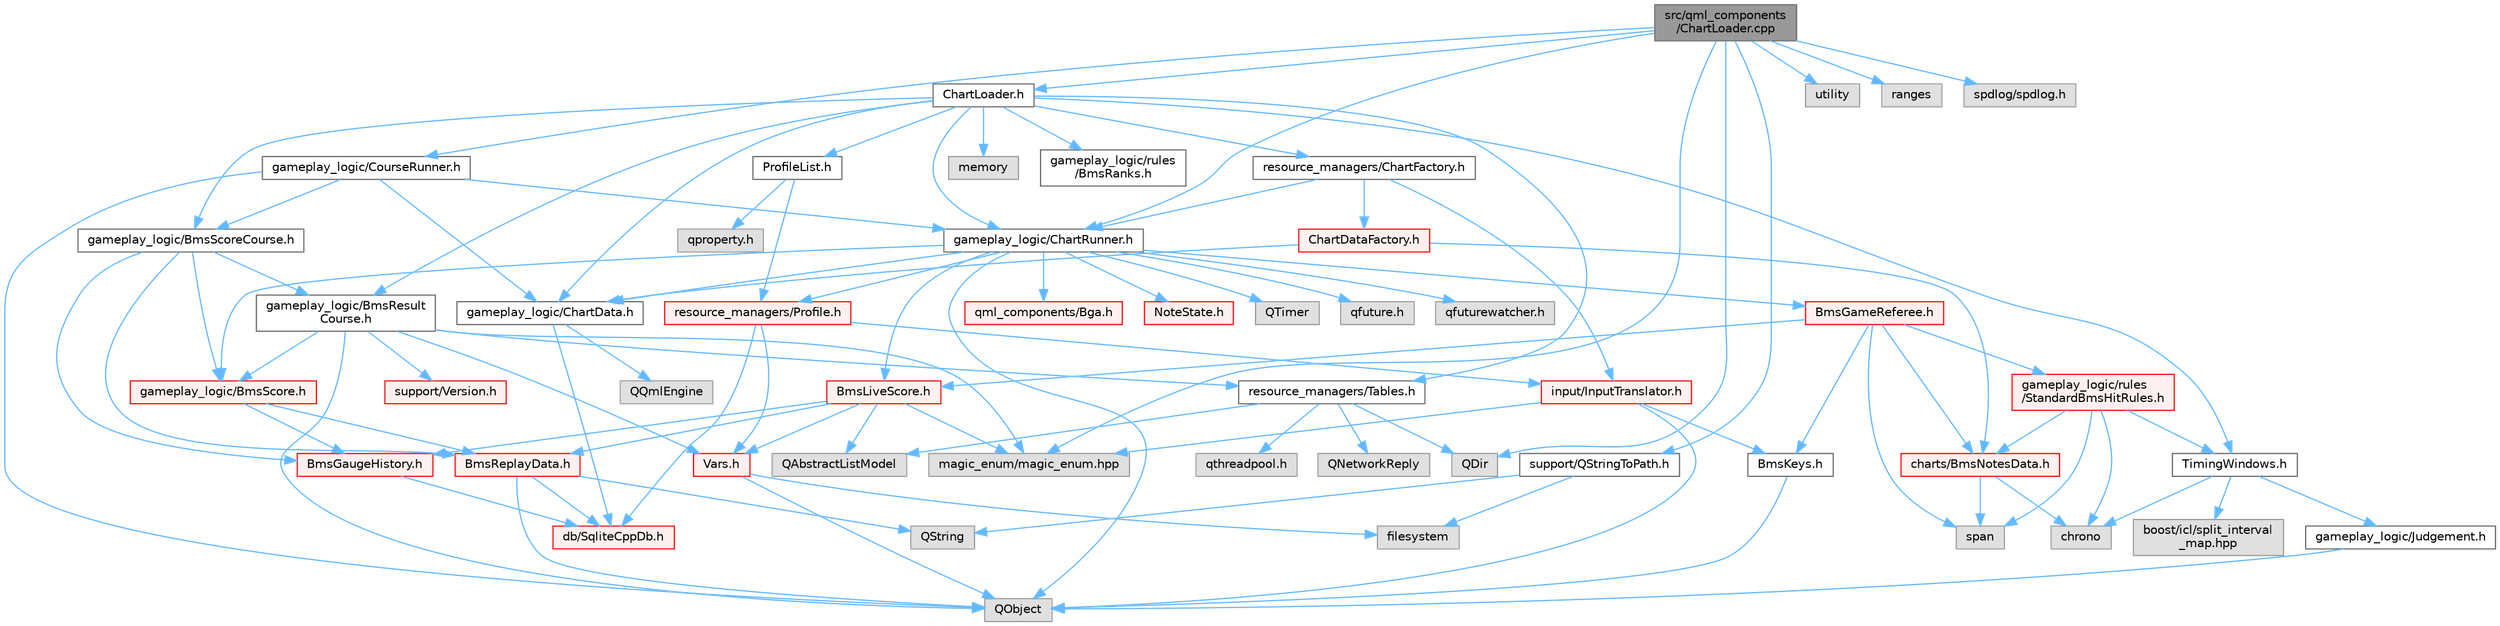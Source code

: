 digraph "src/qml_components/ChartLoader.cpp"
{
 // LATEX_PDF_SIZE
  bgcolor="transparent";
  edge [fontname=Helvetica,fontsize=10,labelfontname=Helvetica,labelfontsize=10];
  node [fontname=Helvetica,fontsize=10,shape=box,height=0.2,width=0.4];
  Node1 [id="Node000001",label="src/qml_components\l/ChartLoader.cpp",height=0.2,width=0.4,color="gray40", fillcolor="grey60", style="filled", fontcolor="black",tooltip=" "];
  Node1 -> Node2 [id="edge1_Node000001_Node000002",color="steelblue1",style="solid",tooltip=" "];
  Node2 [id="Node000002",label="ChartLoader.h",height=0.2,width=0.4,color="grey40", fillcolor="white", style="filled",URL="$ChartLoader_8h.html",tooltip=" "];
  Node2 -> Node3 [id="edge2_Node000002_Node000003",color="steelblue1",style="solid",tooltip=" "];
  Node3 [id="Node000003",label="ProfileList.h",height=0.2,width=0.4,color="grey40", fillcolor="white", style="filled",URL="$ProfileList_8h.html",tooltip=" "];
  Node3 -> Node4 [id="edge3_Node000003_Node000004",color="steelblue1",style="solid",tooltip=" "];
  Node4 [id="Node000004",label="resource_managers/Profile.h",height=0.2,width=0.4,color="red", fillcolor="#FFF0F0", style="filled",URL="$Profile_8h.html",tooltip=" "];
  Node4 -> Node5 [id="edge4_Node000004_Node000005",color="steelblue1",style="solid",tooltip=" "];
  Node5 [id="Node000005",label="Vars.h",height=0.2,width=0.4,color="red", fillcolor="#FFF0F0", style="filled",URL="$Vars_8h.html",tooltip=" "];
  Node5 -> Node9 [id="edge5_Node000005_Node000009",color="steelblue1",style="solid",tooltip=" "];
  Node9 [id="Node000009",label="QObject",height=0.2,width=0.4,color="grey60", fillcolor="#E0E0E0", style="filled",tooltip=" "];
  Node5 -> Node11 [id="edge6_Node000005_Node000011",color="steelblue1",style="solid",tooltip=" "];
  Node11 [id="Node000011",label="filesystem",height=0.2,width=0.4,color="grey60", fillcolor="#E0E0E0", style="filled",tooltip=" "];
  Node4 -> Node13 [id="edge7_Node000004_Node000013",color="steelblue1",style="solid",tooltip=" "];
  Node13 [id="Node000013",label="db/SqliteCppDb.h",height=0.2,width=0.4,color="red", fillcolor="#FFF0F0", style="filled",URL="$SqliteCppDb_8h.html",tooltip=" "];
  Node4 -> Node24 [id="edge8_Node000004_Node000024",color="steelblue1",style="solid",tooltip=" "];
  Node24 [id="Node000024",label="input/InputTranslator.h",height=0.2,width=0.4,color="red", fillcolor="#FFF0F0", style="filled",URL="$InputTranslator_8h.html",tooltip=" "];
  Node24 -> Node25 [id="edge9_Node000024_Node000025",color="steelblue1",style="solid",tooltip=" "];
  Node25 [id="Node000025",label="BmsKeys.h",height=0.2,width=0.4,color="grey40", fillcolor="white", style="filled",URL="$BmsKeys_8h.html",tooltip=" "];
  Node25 -> Node9 [id="edge10_Node000025_Node000009",color="steelblue1",style="solid",tooltip=" "];
  Node24 -> Node9 [id="edge11_Node000024_Node000009",color="steelblue1",style="solid",tooltip=" "];
  Node24 -> Node33 [id="edge12_Node000024_Node000033",color="steelblue1",style="solid",tooltip=" "];
  Node33 [id="Node000033",label="magic_enum/magic_enum.hpp",height=0.2,width=0.4,color="grey60", fillcolor="#E0E0E0", style="filled",tooltip=" "];
  Node3 -> Node53 [id="edge13_Node000003_Node000053",color="steelblue1",style="solid",tooltip=" "];
  Node53 [id="Node000053",label="qproperty.h",height=0.2,width=0.4,color="grey60", fillcolor="#E0E0E0", style="filled",tooltip=" "];
  Node2 -> Node54 [id="edge14_Node000002_Node000054",color="steelblue1",style="solid",tooltip=" "];
  Node54 [id="Node000054",label="gameplay_logic/BmsResult\lCourse.h",height=0.2,width=0.4,color="grey40", fillcolor="white", style="filled",URL="$BmsResultCourse_8h.html",tooltip=" "];
  Node54 -> Node36 [id="edge15_Node000054_Node000036",color="steelblue1",style="solid",tooltip=" "];
  Node36 [id="Node000036",label="gameplay_logic/BmsScore.h",height=0.2,width=0.4,color="red", fillcolor="#FFF0F0", style="filled",URL="$BmsScore_8h.html",tooltip=" "];
  Node36 -> Node37 [id="edge16_Node000036_Node000037",color="steelblue1",style="solid",tooltip=" "];
  Node37 [id="Node000037",label="BmsGaugeHistory.h",height=0.2,width=0.4,color="red", fillcolor="#FFF0F0", style="filled",URL="$BmsGaugeHistory_8h.html",tooltip=" "];
  Node37 -> Node13 [id="edge17_Node000037_Node000013",color="steelblue1",style="solid",tooltip=" "];
  Node36 -> Node43 [id="edge18_Node000036_Node000043",color="steelblue1",style="solid",tooltip=" "];
  Node43 [id="Node000043",label="BmsReplayData.h",height=0.2,width=0.4,color="red", fillcolor="#FFF0F0", style="filled",URL="$BmsReplayData_8h.html",tooltip=" "];
  Node43 -> Node13 [id="edge19_Node000043_Node000013",color="steelblue1",style="solid",tooltip=" "];
  Node43 -> Node9 [id="edge20_Node000043_Node000009",color="steelblue1",style="solid",tooltip=" "];
  Node43 -> Node47 [id="edge21_Node000043_Node000047",color="steelblue1",style="solid",tooltip=" "];
  Node47 [id="Node000047",label="QString",height=0.2,width=0.4,color="grey60", fillcolor="#E0E0E0", style="filled",tooltip=" "];
  Node54 -> Node48 [id="edge22_Node000054_Node000048",color="steelblue1",style="solid",tooltip=" "];
  Node48 [id="Node000048",label="resource_managers/Tables.h",height=0.2,width=0.4,color="grey40", fillcolor="white", style="filled",URL="$Tables_8h.html",tooltip=" "];
  Node48 -> Node49 [id="edge23_Node000048_Node000049",color="steelblue1",style="solid",tooltip=" "];
  Node49 [id="Node000049",label="QAbstractListModel",height=0.2,width=0.4,color="grey60", fillcolor="#E0E0E0", style="filled",tooltip=" "];
  Node48 -> Node50 [id="edge24_Node000048_Node000050",color="steelblue1",style="solid",tooltip=" "];
  Node50 [id="Node000050",label="QDir",height=0.2,width=0.4,color="grey60", fillcolor="#E0E0E0", style="filled",tooltip=" "];
  Node48 -> Node51 [id="edge25_Node000048_Node000051",color="steelblue1",style="solid",tooltip=" "];
  Node51 [id="Node000051",label="QNetworkReply",height=0.2,width=0.4,color="grey60", fillcolor="#E0E0E0", style="filled",tooltip=" "];
  Node48 -> Node52 [id="edge26_Node000048_Node000052",color="steelblue1",style="solid",tooltip=" "];
  Node52 [id="Node000052",label="qthreadpool.h",height=0.2,width=0.4,color="grey60", fillcolor="#E0E0E0", style="filled",tooltip=" "];
  Node54 -> Node41 [id="edge27_Node000054_Node000041",color="steelblue1",style="solid",tooltip=" "];
  Node41 [id="Node000041",label="support/Version.h",height=0.2,width=0.4,color="red", fillcolor="#FFF0F0", style="filled",URL="$Version_8h.html",tooltip=" "];
  Node54 -> Node5 [id="edge28_Node000054_Node000005",color="steelblue1",style="solid",tooltip=" "];
  Node54 -> Node9 [id="edge29_Node000054_Node000009",color="steelblue1",style="solid",tooltip=" "];
  Node54 -> Node33 [id="edge30_Node000054_Node000033",color="steelblue1",style="solid",tooltip=" "];
  Node2 -> Node55 [id="edge31_Node000002_Node000055",color="steelblue1",style="solid",tooltip=" "];
  Node55 [id="Node000055",label="gameplay_logic/BmsScoreCourse.h",height=0.2,width=0.4,color="grey40", fillcolor="white", style="filled",URL="$BmsScoreCourse_8h.html",tooltip=" "];
  Node55 -> Node54 [id="edge32_Node000055_Node000054",color="steelblue1",style="solid",tooltip=" "];
  Node55 -> Node37 [id="edge33_Node000055_Node000037",color="steelblue1",style="solid",tooltip=" "];
  Node55 -> Node43 [id="edge34_Node000055_Node000043",color="steelblue1",style="solid",tooltip=" "];
  Node55 -> Node36 [id="edge35_Node000055_Node000036",color="steelblue1",style="solid",tooltip=" "];
  Node2 -> Node56 [id="edge36_Node000002_Node000056",color="steelblue1",style="solid",tooltip=" "];
  Node56 [id="Node000056",label="memory",height=0.2,width=0.4,color="grey60", fillcolor="#E0E0E0", style="filled",tooltip=" "];
  Node2 -> Node57 [id="edge37_Node000002_Node000057",color="steelblue1",style="solid",tooltip=" "];
  Node57 [id="Node000057",label="gameplay_logic/ChartData.h",height=0.2,width=0.4,color="grey40", fillcolor="white", style="filled",URL="$ChartData_8h.html",tooltip=" "];
  Node57 -> Node58 [id="edge38_Node000057_Node000058",color="steelblue1",style="solid",tooltip=" "];
  Node58 [id="Node000058",label="QQmlEngine",height=0.2,width=0.4,color="grey60", fillcolor="#E0E0E0", style="filled",tooltip=" "];
  Node57 -> Node13 [id="edge39_Node000057_Node000013",color="steelblue1",style="solid",tooltip=" "];
  Node2 -> Node59 [id="edge40_Node000002_Node000059",color="steelblue1",style="solid",tooltip=" "];
  Node59 [id="Node000059",label="gameplay_logic/ChartRunner.h",height=0.2,width=0.4,color="grey40", fillcolor="white", style="filled",URL="$ChartRunner_8h.html",tooltip=" "];
  Node59 -> Node9 [id="edge41_Node000059_Node000009",color="steelblue1",style="solid",tooltip=" "];
  Node59 -> Node60 [id="edge42_Node000059_Node000060",color="steelblue1",style="solid",tooltip=" "];
  Node60 [id="Node000060",label="BmsGameReferee.h",height=0.2,width=0.4,color="red", fillcolor="#FFF0F0", style="filled",URL="$BmsGameReferee_8h.html",tooltip=" "];
  Node60 -> Node61 [id="edge43_Node000060_Node000061",color="steelblue1",style="solid",tooltip=" "];
  Node61 [id="Node000061",label="span",height=0.2,width=0.4,color="grey60", fillcolor="#E0E0E0", style="filled",tooltip=" "];
  Node60 -> Node62 [id="edge44_Node000060_Node000062",color="steelblue1",style="solid",tooltip=" "];
  Node62 [id="Node000062",label="charts/BmsNotesData.h",height=0.2,width=0.4,color="red", fillcolor="#FFF0F0", style="filled",URL="$BmsNotesData_8h.html",tooltip=" "];
  Node62 -> Node63 [id="edge45_Node000062_Node000063",color="steelblue1",style="solid",tooltip=" "];
  Node63 [id="Node000063",label="chrono",height=0.2,width=0.4,color="grey60", fillcolor="#E0E0E0", style="filled",tooltip=" "];
  Node62 -> Node61 [id="edge46_Node000062_Node000061",color="steelblue1",style="solid",tooltip=" "];
  Node60 -> Node25 [id="edge47_Node000060_Node000025",color="steelblue1",style="solid",tooltip=" "];
  Node60 -> Node70 [id="edge48_Node000060_Node000070",color="steelblue1",style="solid",tooltip=" "];
  Node70 [id="Node000070",label="BmsLiveScore.h",height=0.2,width=0.4,color="red", fillcolor="#FFF0F0", style="filled",URL="$BmsLiveScore_8h.html",tooltip=" "];
  Node70 -> Node33 [id="edge49_Node000070_Node000033",color="steelblue1",style="solid",tooltip=" "];
  Node70 -> Node37 [id="edge50_Node000070_Node000037",color="steelblue1",style="solid",tooltip=" "];
  Node70 -> Node43 [id="edge51_Node000070_Node000043",color="steelblue1",style="solid",tooltip=" "];
  Node70 -> Node5 [id="edge52_Node000070_Node000005",color="steelblue1",style="solid",tooltip=" "];
  Node70 -> Node49 [id="edge53_Node000070_Node000049",color="steelblue1",style="solid",tooltip=" "];
  Node60 -> Node72 [id="edge54_Node000060_Node000072",color="steelblue1",style="solid",tooltip=" "];
  Node72 [id="Node000072",label="gameplay_logic/rules\l/StandardBmsHitRules.h",height=0.2,width=0.4,color="red", fillcolor="#FFF0F0", style="filled",URL="$StandardBmsHitRules_8h.html",tooltip=" "];
  Node72 -> Node62 [id="edge55_Node000072_Node000062",color="steelblue1",style="solid",tooltip=" "];
  Node72 -> Node73 [id="edge56_Node000072_Node000073",color="steelblue1",style="solid",tooltip=" "];
  Node73 [id="Node000073",label="TimingWindows.h",height=0.2,width=0.4,color="grey40", fillcolor="white", style="filled",URL="$TimingWindows_8h.html",tooltip=" "];
  Node73 -> Node63 [id="edge57_Node000073_Node000063",color="steelblue1",style="solid",tooltip=" "];
  Node73 -> Node74 [id="edge58_Node000073_Node000074",color="steelblue1",style="solid",tooltip=" "];
  Node74 [id="Node000074",label="boost/icl/split_interval\l_map.hpp",height=0.2,width=0.4,color="grey60", fillcolor="#E0E0E0", style="filled",tooltip=" "];
  Node73 -> Node39 [id="edge59_Node000073_Node000039",color="steelblue1",style="solid",tooltip=" "];
  Node39 [id="Node000039",label="gameplay_logic/Judgement.h",height=0.2,width=0.4,color="grey40", fillcolor="white", style="filled",URL="$Judgement_8h.html",tooltip=" "];
  Node39 -> Node9 [id="edge60_Node000039_Node000009",color="steelblue1",style="solid",tooltip=" "];
  Node72 -> Node61 [id="edge61_Node000072_Node000061",color="steelblue1",style="solid",tooltip=" "];
  Node72 -> Node63 [id="edge62_Node000072_Node000063",color="steelblue1",style="solid",tooltip=" "];
  Node59 -> Node57 [id="edge63_Node000059_Node000057",color="steelblue1",style="solid",tooltip=" "];
  Node59 -> Node36 [id="edge64_Node000059_Node000036",color="steelblue1",style="solid",tooltip=" "];
  Node59 -> Node70 [id="edge65_Node000059_Node000070",color="steelblue1",style="solid",tooltip=" "];
  Node59 -> Node4 [id="edge66_Node000059_Node000004",color="steelblue1",style="solid",tooltip=" "];
  Node59 -> Node78 [id="edge67_Node000059_Node000078",color="steelblue1",style="solid",tooltip=" "];
  Node78 [id="Node000078",label="qml_components/Bga.h",height=0.2,width=0.4,color="red", fillcolor="#FFF0F0", style="filled",URL="$Bga_8h.html",tooltip=" "];
  Node59 -> Node84 [id="edge68_Node000059_Node000084",color="steelblue1",style="solid",tooltip=" "];
  Node84 [id="Node000084",label="NoteState.h",height=0.2,width=0.4,color="red", fillcolor="#FFF0F0", style="filled",URL="$NoteState_8h.html",tooltip=" "];
  Node59 -> Node27 [id="edge69_Node000059_Node000027",color="steelblue1",style="solid",tooltip=" "];
  Node27 [id="Node000027",label="QTimer",height=0.2,width=0.4,color="grey60", fillcolor="#E0E0E0", style="filled",tooltip=" "];
  Node59 -> Node89 [id="edge70_Node000059_Node000089",color="steelblue1",style="solid",tooltip=" "];
  Node89 [id="Node000089",label="qfuture.h",height=0.2,width=0.4,color="grey60", fillcolor="#E0E0E0", style="filled",tooltip=" "];
  Node59 -> Node90 [id="edge71_Node000059_Node000090",color="steelblue1",style="solid",tooltip=" "];
  Node90 [id="Node000090",label="qfuturewatcher.h",height=0.2,width=0.4,color="grey60", fillcolor="#E0E0E0", style="filled",tooltip=" "];
  Node2 -> Node91 [id="edge72_Node000002_Node000091",color="steelblue1",style="solid",tooltip=" "];
  Node91 [id="Node000091",label="resource_managers/ChartFactory.h",height=0.2,width=0.4,color="grey40", fillcolor="white", style="filled",URL="$ChartFactory_8h.html",tooltip=" "];
  Node91 -> Node92 [id="edge73_Node000091_Node000092",color="steelblue1",style="solid",tooltip=" "];
  Node92 [id="Node000092",label="ChartDataFactory.h",height=0.2,width=0.4,color="red", fillcolor="#FFF0F0", style="filled",URL="$ChartDataFactory_8h.html",tooltip=" "];
  Node92 -> Node57 [id="edge74_Node000092_Node000057",color="steelblue1",style="solid",tooltip=" "];
  Node92 -> Node62 [id="edge75_Node000092_Node000062",color="steelblue1",style="solid",tooltip=" "];
  Node91 -> Node59 [id="edge76_Node000091_Node000059",color="steelblue1",style="solid",tooltip=" "];
  Node91 -> Node24 [id="edge77_Node000091_Node000024",color="steelblue1",style="solid",tooltip=" "];
  Node2 -> Node73 [id="edge78_Node000002_Node000073",color="steelblue1",style="solid",tooltip=" "];
  Node2 -> Node93 [id="edge79_Node000002_Node000093",color="steelblue1",style="solid",tooltip=" "];
  Node93 [id="Node000093",label="gameplay_logic/rules\l/BmsRanks.h",height=0.2,width=0.4,color="grey40", fillcolor="white", style="filled",URL="$BmsRanks_8h.html",tooltip=" "];
  Node2 -> Node48 [id="edge80_Node000002_Node000048",color="steelblue1",style="solid",tooltip=" "];
  Node1 -> Node94 [id="edge81_Node000001_Node000094",color="steelblue1",style="solid",tooltip=" "];
  Node94 [id="Node000094",label="utility",height=0.2,width=0.4,color="grey60", fillcolor="#E0E0E0", style="filled",tooltip=" "];
  Node1 -> Node59 [id="edge82_Node000001_Node000059",color="steelblue1",style="solid",tooltip=" "];
  Node1 -> Node95 [id="edge83_Node000001_Node000095",color="steelblue1",style="solid",tooltip=" "];
  Node95 [id="Node000095",label="support/QStringToPath.h",height=0.2,width=0.4,color="grey40", fillcolor="white", style="filled",URL="$QStringToPath_8h.html",tooltip=" "];
  Node95 -> Node11 [id="edge84_Node000095_Node000011",color="steelblue1",style="solid",tooltip=" "];
  Node95 -> Node47 [id="edge85_Node000095_Node000047",color="steelblue1",style="solid",tooltip=" "];
  Node1 -> Node33 [id="edge86_Node000001_Node000033",color="steelblue1",style="solid",tooltip=" "];
  Node1 -> Node50 [id="edge87_Node000001_Node000050",color="steelblue1",style="solid",tooltip=" "];
  Node1 -> Node96 [id="edge88_Node000001_Node000096",color="steelblue1",style="solid",tooltip=" "];
  Node96 [id="Node000096",label="gameplay_logic/CourseRunner.h",height=0.2,width=0.4,color="grey40", fillcolor="white", style="filled",URL="$CourseRunner_8h.html",tooltip=" "];
  Node96 -> Node55 [id="edge89_Node000096_Node000055",color="steelblue1",style="solid",tooltip=" "];
  Node96 -> Node57 [id="edge90_Node000096_Node000057",color="steelblue1",style="solid",tooltip=" "];
  Node96 -> Node9 [id="edge91_Node000096_Node000009",color="steelblue1",style="solid",tooltip=" "];
  Node96 -> Node59 [id="edge92_Node000096_Node000059",color="steelblue1",style="solid",tooltip=" "];
  Node1 -> Node97 [id="edge93_Node000001_Node000097",color="steelblue1",style="solid",tooltip=" "];
  Node97 [id="Node000097",label="ranges",height=0.2,width=0.4,color="grey60", fillcolor="#E0E0E0", style="filled",tooltip=" "];
  Node1 -> Node77 [id="edge94_Node000001_Node000077",color="steelblue1",style="solid",tooltip=" "];
  Node77 [id="Node000077",label="spdlog/spdlog.h",height=0.2,width=0.4,color="grey60", fillcolor="#E0E0E0", style="filled",tooltip=" "];
}
